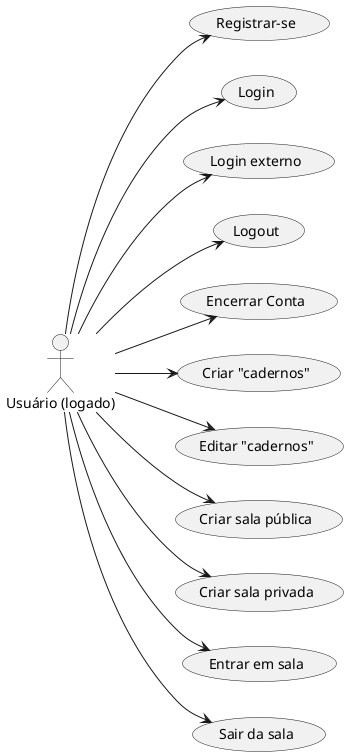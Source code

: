 @startuml Logged User Actions 0
scale 1
left to right direction
:Usuário (logado): as User
User --> (Registrar-se)
User --> (Login)
User --> (Login externo)
User --> (Logout)
User --> (Encerrar Conta)
User --> (Criar "cadernos")
User --> (Editar "cadernos")
User --> (Criar sala pública)
User --> (Criar sala privada)
User --> (Entrar em sala)
User --> (Sair da sala)
@enduml